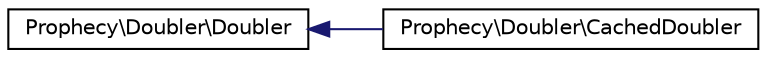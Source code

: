 digraph "Graphical Class Hierarchy"
{
  edge [fontname="Helvetica",fontsize="10",labelfontname="Helvetica",labelfontsize="10"];
  node [fontname="Helvetica",fontsize="10",shape=record];
  rankdir="LR";
  Node0 [label="Prophecy\\Doubler\\Doubler",height=0.2,width=0.4,color="black", fillcolor="white", style="filled",URL="$classProphecy_1_1Doubler_1_1Doubler.html"];
  Node0 -> Node1 [dir="back",color="midnightblue",fontsize="10",style="solid",fontname="Helvetica"];
  Node1 [label="Prophecy\\Doubler\\CachedDoubler",height=0.2,width=0.4,color="black", fillcolor="white", style="filled",URL="$classProphecy_1_1Doubler_1_1CachedDoubler.html"];
}
